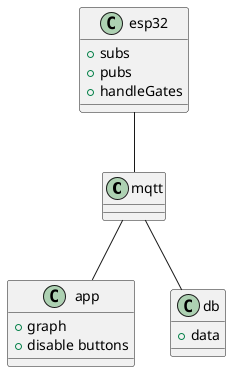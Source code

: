@startuml expressWay

class mqtt
class app {
    + graph
    + disable buttons
}

class db {
    + data
}

class esp32 {
    + subs
    + pubs
    + handleGates
}


mqtt -- db
esp32 -- mqtt
mqtt -- app

@enduml